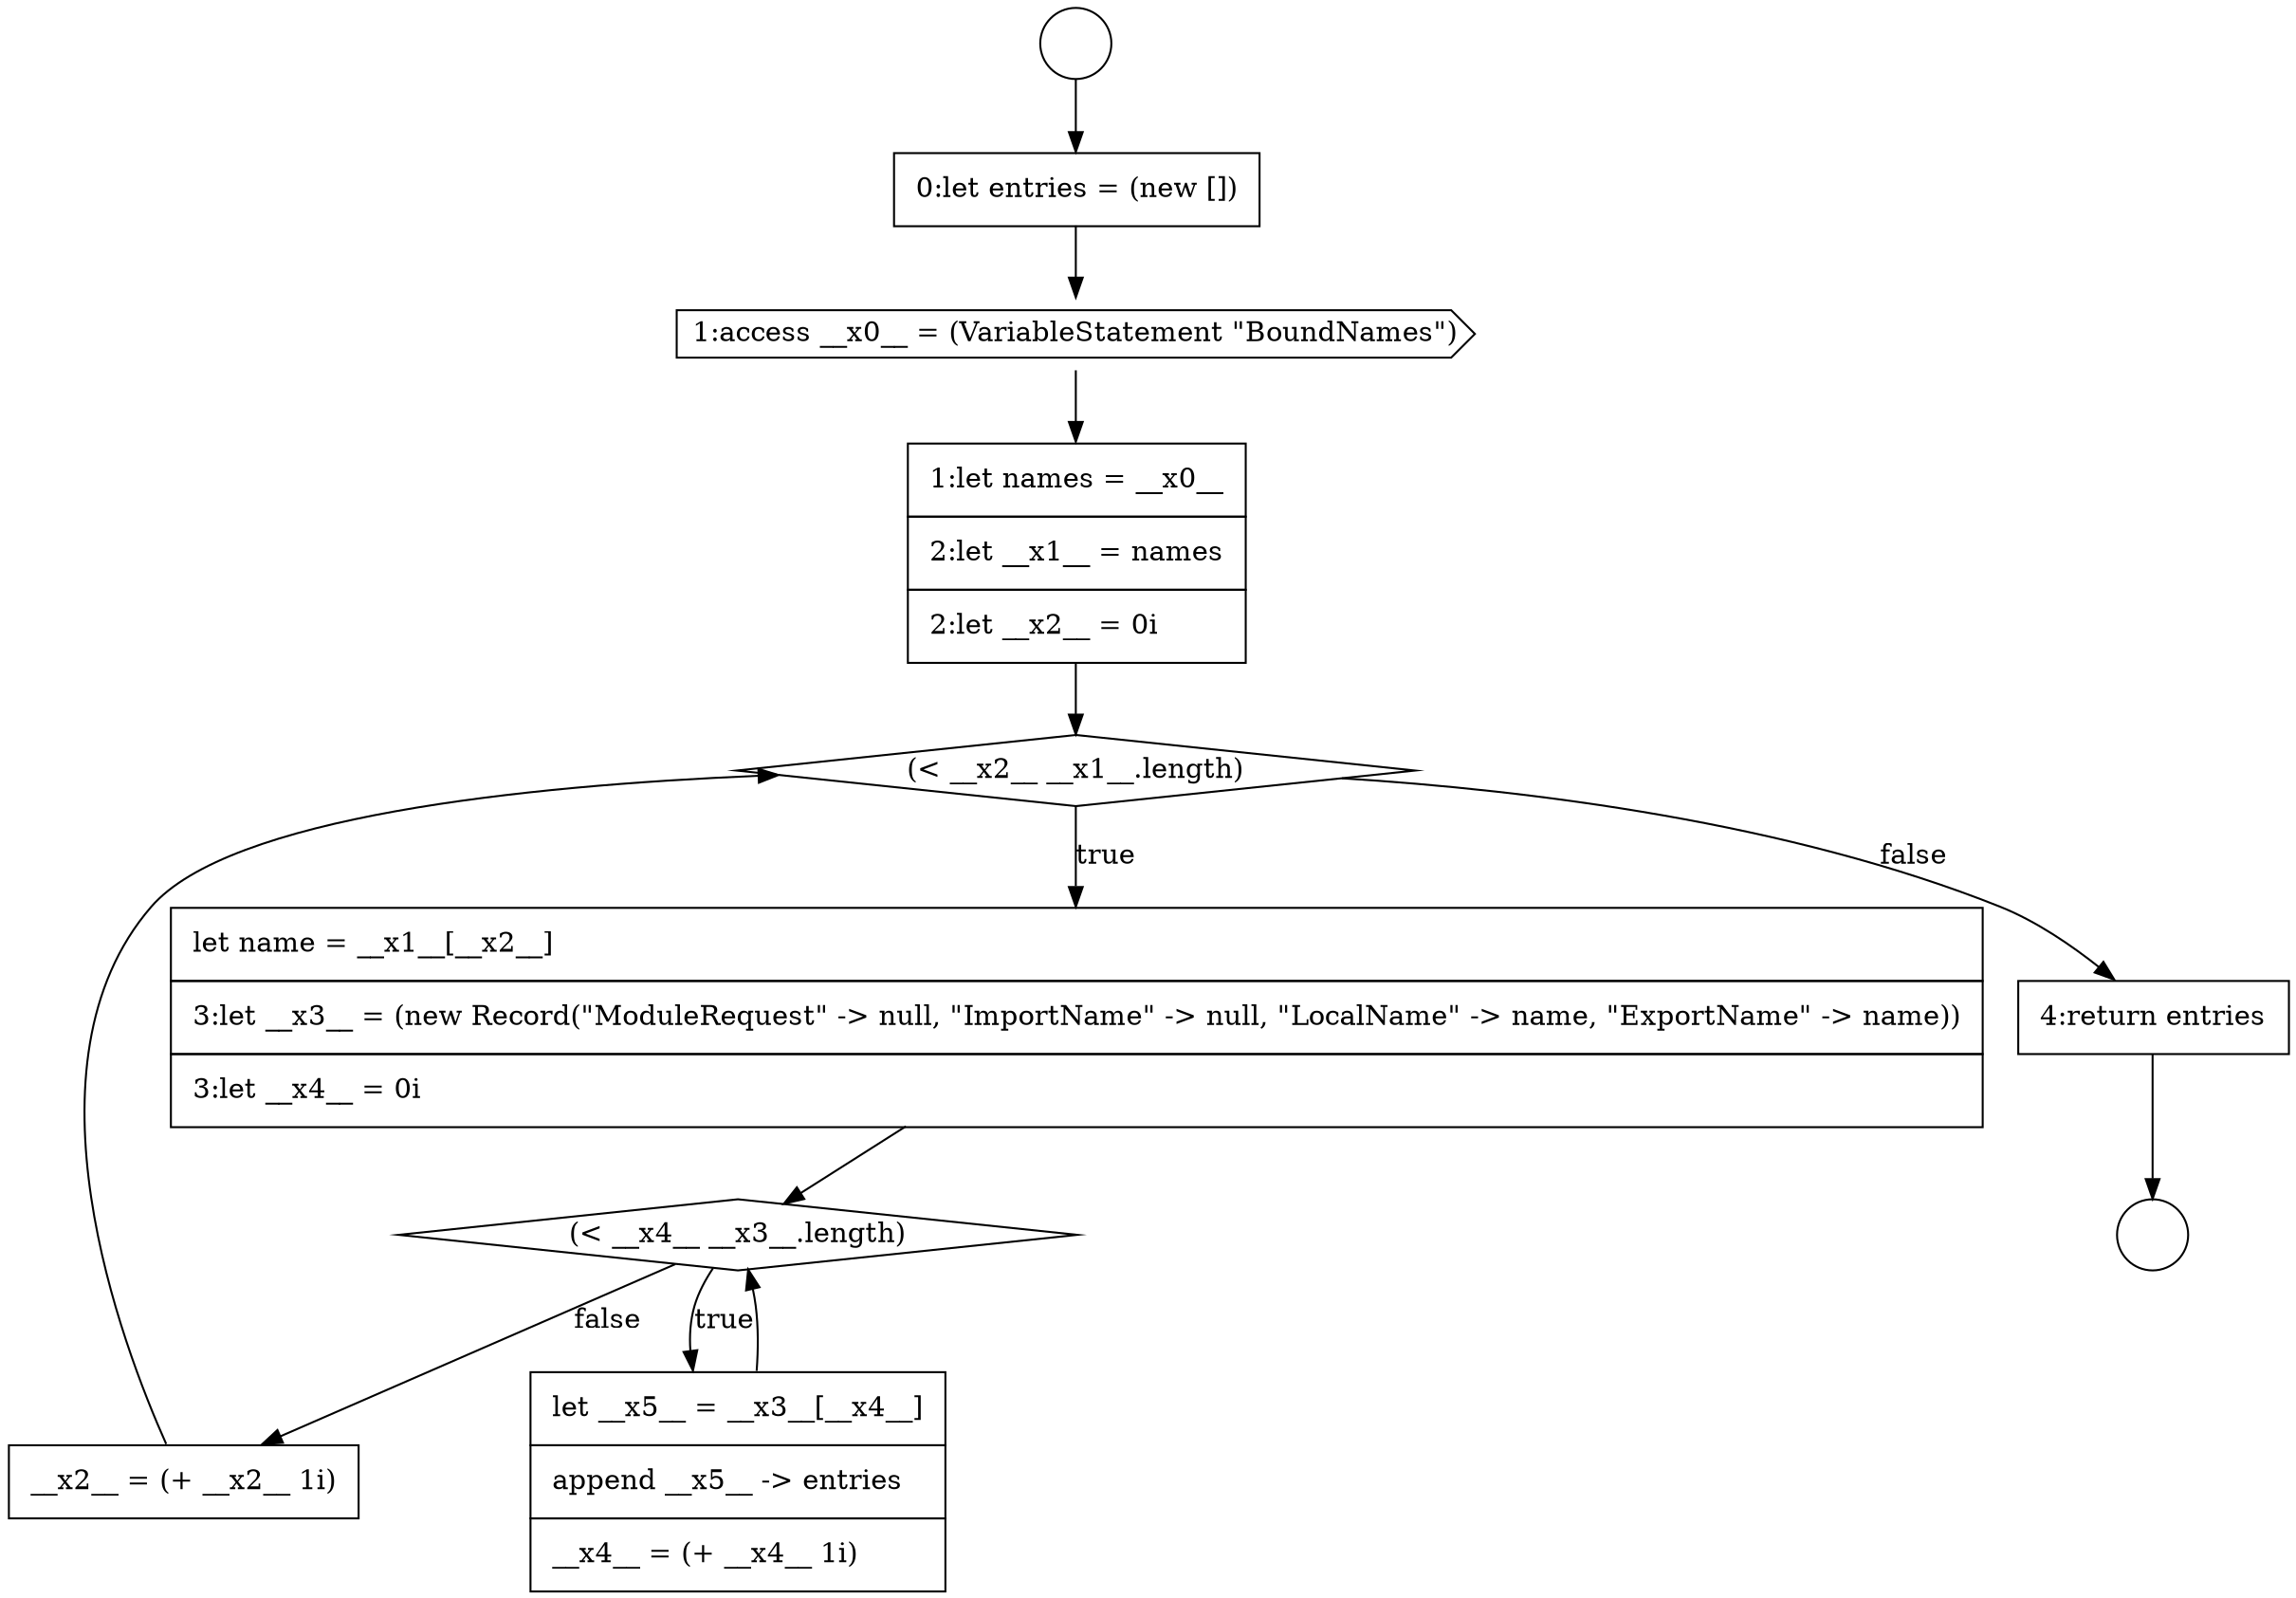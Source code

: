 digraph {
  node10093 [shape=circle label=" " color="black" fillcolor="white" style=filled]
  node10094 [shape=none, margin=0, label=<<font color="black">
    <table border="0" cellborder="1" cellspacing="0" cellpadding="10">
      <tr><td align="left">0:let entries = (new [])</td></tr>
    </table>
  </font>> color="black" fillcolor="white" style=filled]
  node10101 [shape=none, margin=0, label=<<font color="black">
    <table border="0" cellborder="1" cellspacing="0" cellpadding="10">
      <tr><td align="left">__x2__ = (+ __x2__ 1i)</td></tr>
    </table>
  </font>> color="black" fillcolor="white" style=filled]
  node10100 [shape=none, margin=0, label=<<font color="black">
    <table border="0" cellborder="1" cellspacing="0" cellpadding="10">
      <tr><td align="left">let __x5__ = __x3__[__x4__]</td></tr>
      <tr><td align="left">append __x5__ -&gt; entries</td></tr>
      <tr><td align="left">__x4__ = (+ __x4__ 1i)</td></tr>
    </table>
  </font>> color="black" fillcolor="white" style=filled]
  node10098 [shape=none, margin=0, label=<<font color="black">
    <table border="0" cellborder="1" cellspacing="0" cellpadding="10">
      <tr><td align="left">let name = __x1__[__x2__]</td></tr>
      <tr><td align="left">3:let __x3__ = (new Record(&quot;ModuleRequest&quot; -&gt; null, &quot;ImportName&quot; -&gt; null, &quot;LocalName&quot; -&gt; name, &quot;ExportName&quot; -&gt; name))</td></tr>
      <tr><td align="left">3:let __x4__ = 0i</td></tr>
    </table>
  </font>> color="black" fillcolor="white" style=filled]
  node10095 [shape=cds, label=<<font color="black">1:access __x0__ = (VariableStatement &quot;BoundNames&quot;)</font>> color="black" fillcolor="white" style=filled]
  node10097 [shape=diamond, label=<<font color="black">(&lt; __x2__ __x1__.length)</font>> color="black" fillcolor="white" style=filled]
  node10092 [shape=circle label=" " color="black" fillcolor="white" style=filled]
  node10096 [shape=none, margin=0, label=<<font color="black">
    <table border="0" cellborder="1" cellspacing="0" cellpadding="10">
      <tr><td align="left">1:let names = __x0__</td></tr>
      <tr><td align="left">2:let __x1__ = names</td></tr>
      <tr><td align="left">2:let __x2__ = 0i</td></tr>
    </table>
  </font>> color="black" fillcolor="white" style=filled]
  node10099 [shape=diamond, label=<<font color="black">(&lt; __x4__ __x3__.length)</font>> color="black" fillcolor="white" style=filled]
  node10102 [shape=none, margin=0, label=<<font color="black">
    <table border="0" cellborder="1" cellspacing="0" cellpadding="10">
      <tr><td align="left">4:return entries</td></tr>
    </table>
  </font>> color="black" fillcolor="white" style=filled]
  node10092 -> node10094 [ color="black"]
  node10096 -> node10097 [ color="black"]
  node10099 -> node10100 [label=<<font color="black">true</font>> color="black"]
  node10099 -> node10101 [label=<<font color="black">false</font>> color="black"]
  node10100 -> node10099 [ color="black"]
  node10095 -> node10096 [ color="black"]
  node10094 -> node10095 [ color="black"]
  node10102 -> node10093 [ color="black"]
  node10098 -> node10099 [ color="black"]
  node10101 -> node10097 [ color="black"]
  node10097 -> node10098 [label=<<font color="black">true</font>> color="black"]
  node10097 -> node10102 [label=<<font color="black">false</font>> color="black"]
}
